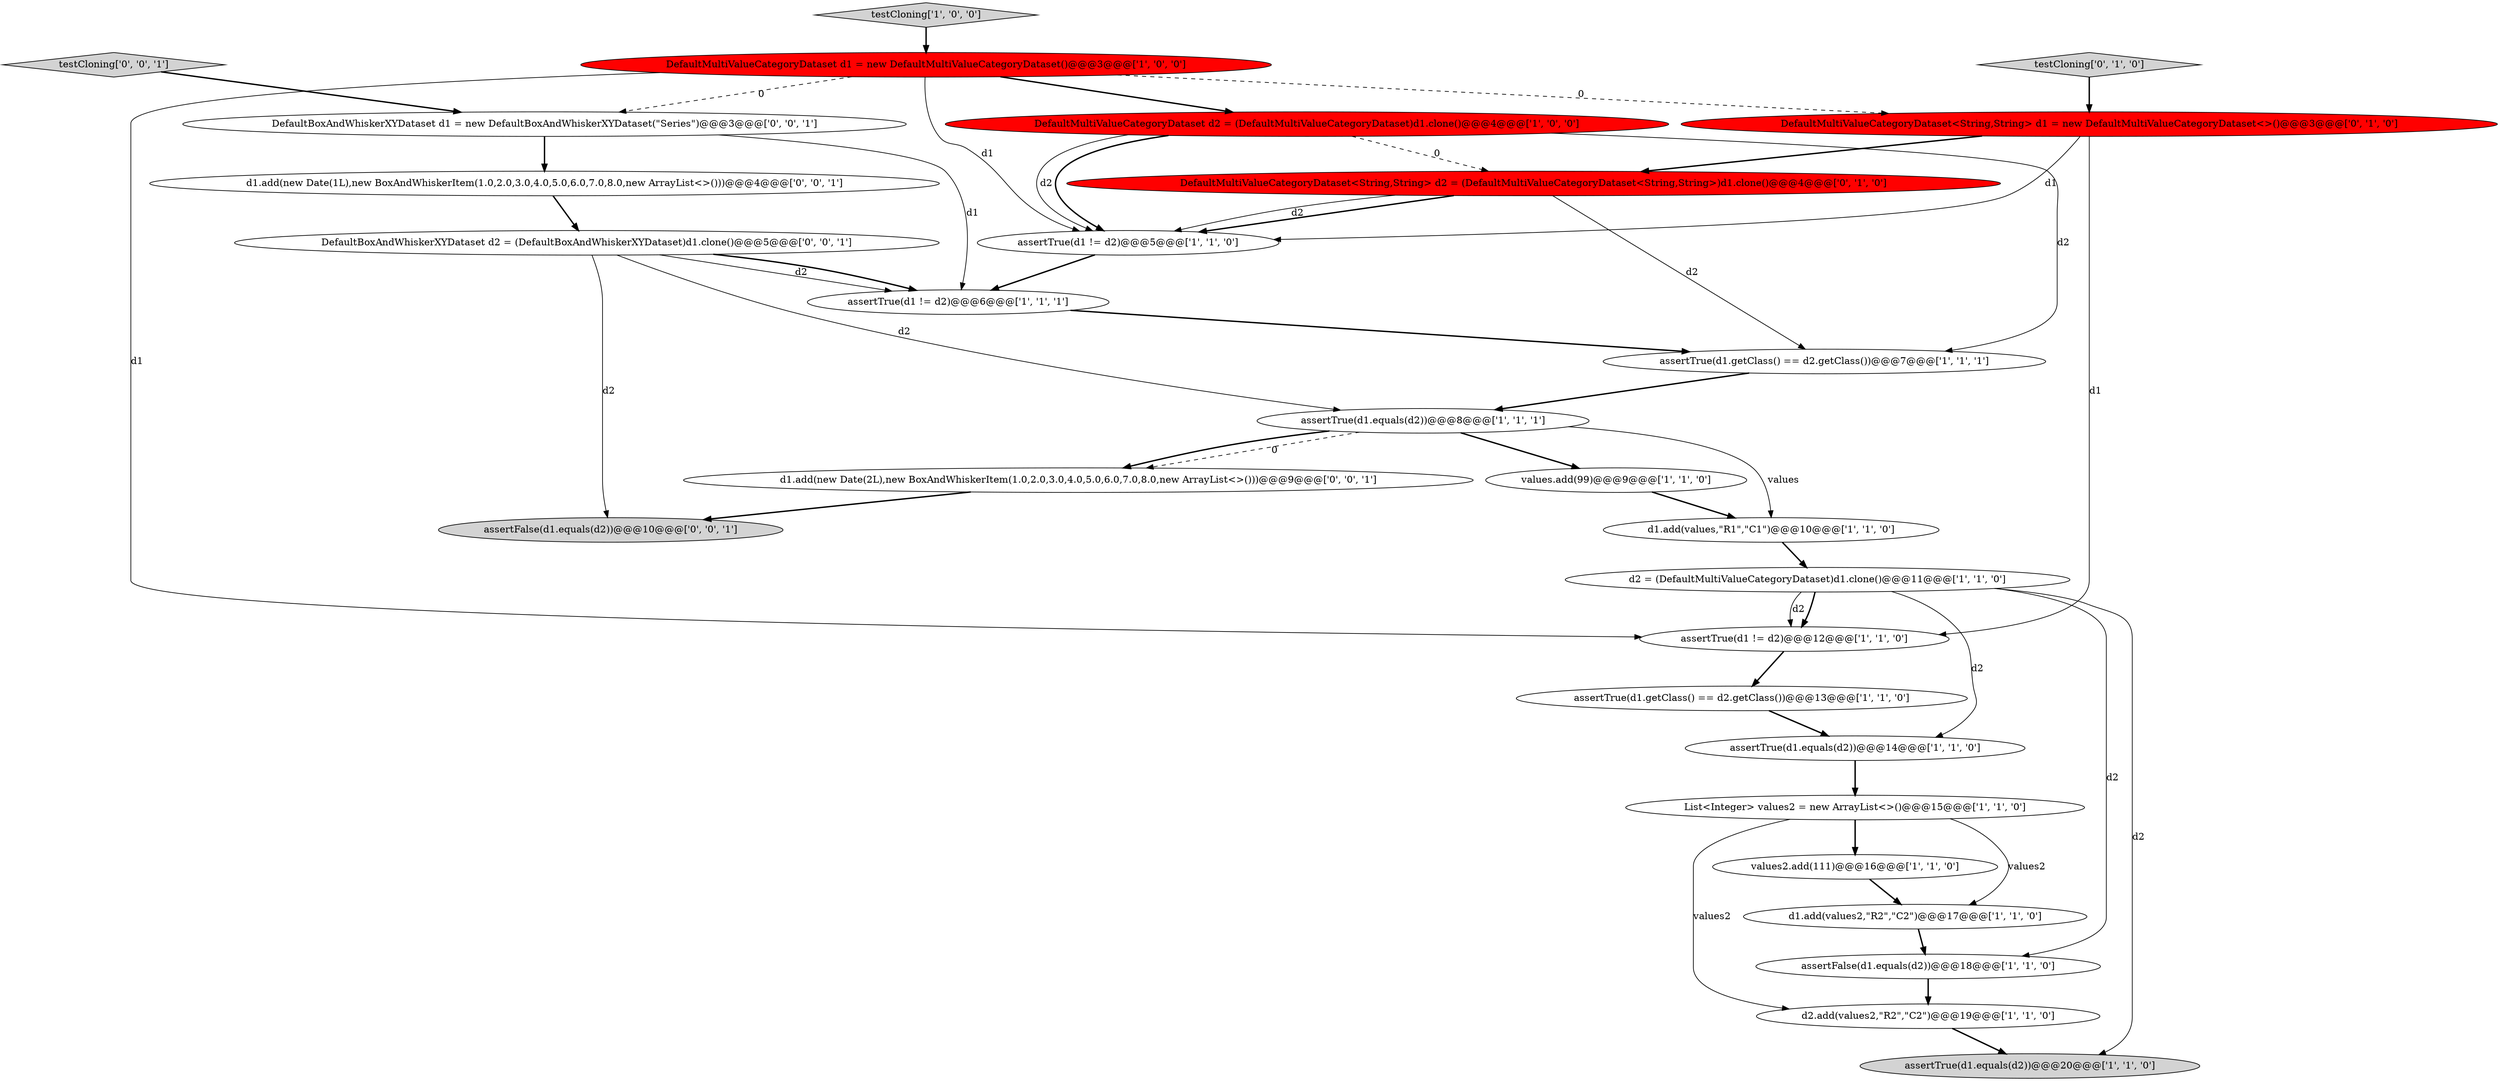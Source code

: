 digraph {
13 [style = filled, label = "assertTrue(d1.getClass() == d2.getClass())@@@13@@@['1', '1', '0']", fillcolor = white, shape = ellipse image = "AAA0AAABBB1BBB"];
3 [style = filled, label = "assertTrue(d1.equals(d2))@@@14@@@['1', '1', '0']", fillcolor = white, shape = ellipse image = "AAA0AAABBB1BBB"];
16 [style = filled, label = "d1.add(values,\"R1\",\"C1\")@@@10@@@['1', '1', '0']", fillcolor = white, shape = ellipse image = "AAA0AAABBB1BBB"];
6 [style = filled, label = "DefaultMultiValueCategoryDataset d1 = new DefaultMultiValueCategoryDataset()@@@3@@@['1', '0', '0']", fillcolor = red, shape = ellipse image = "AAA1AAABBB1BBB"];
26 [style = filled, label = "assertFalse(d1.equals(d2))@@@10@@@['0', '0', '1']", fillcolor = lightgray, shape = ellipse image = "AAA0AAABBB3BBB"];
19 [style = filled, label = "DefaultMultiValueCategoryDataset<String,String> d2 = (DefaultMultiValueCategoryDataset<String,String>)d1.clone()@@@4@@@['0', '1', '0']", fillcolor = red, shape = ellipse image = "AAA1AAABBB2BBB"];
27 [style = filled, label = "testCloning['0', '0', '1']", fillcolor = lightgray, shape = diamond image = "AAA0AAABBB3BBB"];
11 [style = filled, label = "d2.add(values2,\"R2\",\"C2\")@@@19@@@['1', '1', '0']", fillcolor = white, shape = ellipse image = "AAA0AAABBB1BBB"];
8 [style = filled, label = "assertTrue(d1.getClass() == d2.getClass())@@@7@@@['1', '1', '1']", fillcolor = white, shape = ellipse image = "AAA0AAABBB1BBB"];
24 [style = filled, label = "DefaultBoxAndWhiskerXYDataset d1 = new DefaultBoxAndWhiskerXYDataset(\"Series\")@@@3@@@['0', '0', '1']", fillcolor = white, shape = ellipse image = "AAA0AAABBB3BBB"];
5 [style = filled, label = "List<Integer> values2 = new ArrayList<>()@@@15@@@['1', '1', '0']", fillcolor = white, shape = ellipse image = "AAA0AAABBB1BBB"];
1 [style = filled, label = "testCloning['1', '0', '0']", fillcolor = lightgray, shape = diamond image = "AAA0AAABBB1BBB"];
18 [style = filled, label = "assertTrue(d1 != d2)@@@6@@@['1', '1', '1']", fillcolor = white, shape = ellipse image = "AAA0AAABBB1BBB"];
15 [style = filled, label = "d1.add(values2,\"R2\",\"C2\")@@@17@@@['1', '1', '0']", fillcolor = white, shape = ellipse image = "AAA0AAABBB1BBB"];
12 [style = filled, label = "values.add(99)@@@9@@@['1', '1', '0']", fillcolor = white, shape = ellipse image = "AAA0AAABBB1BBB"];
17 [style = filled, label = "assertTrue(d1 != d2)@@@12@@@['1', '1', '0']", fillcolor = white, shape = ellipse image = "AAA0AAABBB1BBB"];
22 [style = filled, label = "DefaultBoxAndWhiskerXYDataset d2 = (DefaultBoxAndWhiskerXYDataset)d1.clone()@@@5@@@['0', '0', '1']", fillcolor = white, shape = ellipse image = "AAA0AAABBB3BBB"];
7 [style = filled, label = "DefaultMultiValueCategoryDataset d2 = (DefaultMultiValueCategoryDataset)d1.clone()@@@4@@@['1', '0', '0']", fillcolor = red, shape = ellipse image = "AAA1AAABBB1BBB"];
4 [style = filled, label = "assertFalse(d1.equals(d2))@@@18@@@['1', '1', '0']", fillcolor = white, shape = ellipse image = "AAA0AAABBB1BBB"];
21 [style = filled, label = "testCloning['0', '1', '0']", fillcolor = lightgray, shape = diamond image = "AAA0AAABBB2BBB"];
0 [style = filled, label = "assertTrue(d1.equals(d2))@@@8@@@['1', '1', '1']", fillcolor = white, shape = ellipse image = "AAA0AAABBB1BBB"];
2 [style = filled, label = "values2.add(111)@@@16@@@['1', '1', '0']", fillcolor = white, shape = ellipse image = "AAA0AAABBB1BBB"];
10 [style = filled, label = "assertTrue(d1 != d2)@@@5@@@['1', '1', '0']", fillcolor = white, shape = ellipse image = "AAA0AAABBB1BBB"];
14 [style = filled, label = "d2 = (DefaultMultiValueCategoryDataset)d1.clone()@@@11@@@['1', '1', '0']", fillcolor = white, shape = ellipse image = "AAA0AAABBB1BBB"];
25 [style = filled, label = "d1.add(new Date(1L),new BoxAndWhiskerItem(1.0,2.0,3.0,4.0,5.0,6.0,7.0,8.0,new ArrayList<>()))@@@4@@@['0', '0', '1']", fillcolor = white, shape = ellipse image = "AAA0AAABBB3BBB"];
20 [style = filled, label = "DefaultMultiValueCategoryDataset<String,String> d1 = new DefaultMultiValueCategoryDataset<>()@@@3@@@['0', '1', '0']", fillcolor = red, shape = ellipse image = "AAA1AAABBB2BBB"];
23 [style = filled, label = "d1.add(new Date(2L),new BoxAndWhiskerItem(1.0,2.0,3.0,4.0,5.0,6.0,7.0,8.0,new ArrayList<>()))@@@9@@@['0', '0', '1']", fillcolor = white, shape = ellipse image = "AAA0AAABBB3BBB"];
9 [style = filled, label = "assertTrue(d1.equals(d2))@@@20@@@['1', '1', '0']", fillcolor = lightgray, shape = ellipse image = "AAA0AAABBB1BBB"];
10->18 [style = bold, label=""];
14->4 [style = solid, label="d2"];
19->8 [style = solid, label="d2"];
0->16 [style = solid, label="values"];
5->15 [style = solid, label="values2"];
25->22 [style = bold, label=""];
7->10 [style = bold, label=""];
6->17 [style = solid, label="d1"];
6->20 [style = dashed, label="0"];
0->23 [style = dashed, label="0"];
0->12 [style = bold, label=""];
20->10 [style = solid, label="d1"];
23->26 [style = bold, label=""];
14->17 [style = bold, label=""];
19->10 [style = bold, label=""];
12->16 [style = bold, label=""];
20->17 [style = solid, label="d1"];
7->8 [style = solid, label="d2"];
11->9 [style = bold, label=""];
5->11 [style = solid, label="values2"];
22->18 [style = solid, label="d2"];
7->10 [style = solid, label="d2"];
8->0 [style = bold, label=""];
22->0 [style = solid, label="d2"];
5->2 [style = bold, label=""];
3->5 [style = bold, label=""];
22->18 [style = bold, label=""];
1->6 [style = bold, label=""];
21->20 [style = bold, label=""];
0->23 [style = bold, label=""];
22->26 [style = solid, label="d2"];
13->3 [style = bold, label=""];
7->19 [style = dashed, label="0"];
24->18 [style = solid, label="d1"];
6->24 [style = dashed, label="0"];
24->25 [style = bold, label=""];
14->17 [style = solid, label="d2"];
2->15 [style = bold, label=""];
14->3 [style = solid, label="d2"];
15->4 [style = bold, label=""];
16->14 [style = bold, label=""];
14->9 [style = solid, label="d2"];
27->24 [style = bold, label=""];
17->13 [style = bold, label=""];
18->8 [style = bold, label=""];
19->10 [style = solid, label="d2"];
6->7 [style = bold, label=""];
4->11 [style = bold, label=""];
20->19 [style = bold, label=""];
6->10 [style = solid, label="d1"];
}
